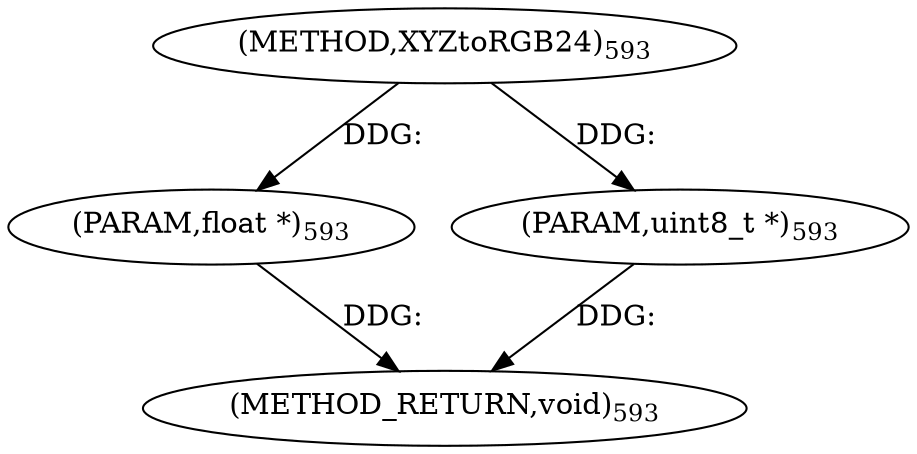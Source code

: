 digraph "XYZtoRGB24" {  
"9294" [label = <(METHOD,XYZtoRGB24)<SUB>593</SUB>> ]
"9297" [label = <(METHOD_RETURN,void)<SUB>593</SUB>> ]
"9295" [label = <(PARAM,float *)<SUB>593</SUB>> ]
"9296" [label = <(PARAM,uint8_t *)<SUB>593</SUB>> ]
  "9295" -> "9297"  [ label = "DDG: "] 
  "9296" -> "9297"  [ label = "DDG: "] 
  "9294" -> "9295"  [ label = "DDG: "] 
  "9294" -> "9296"  [ label = "DDG: "] 
}
